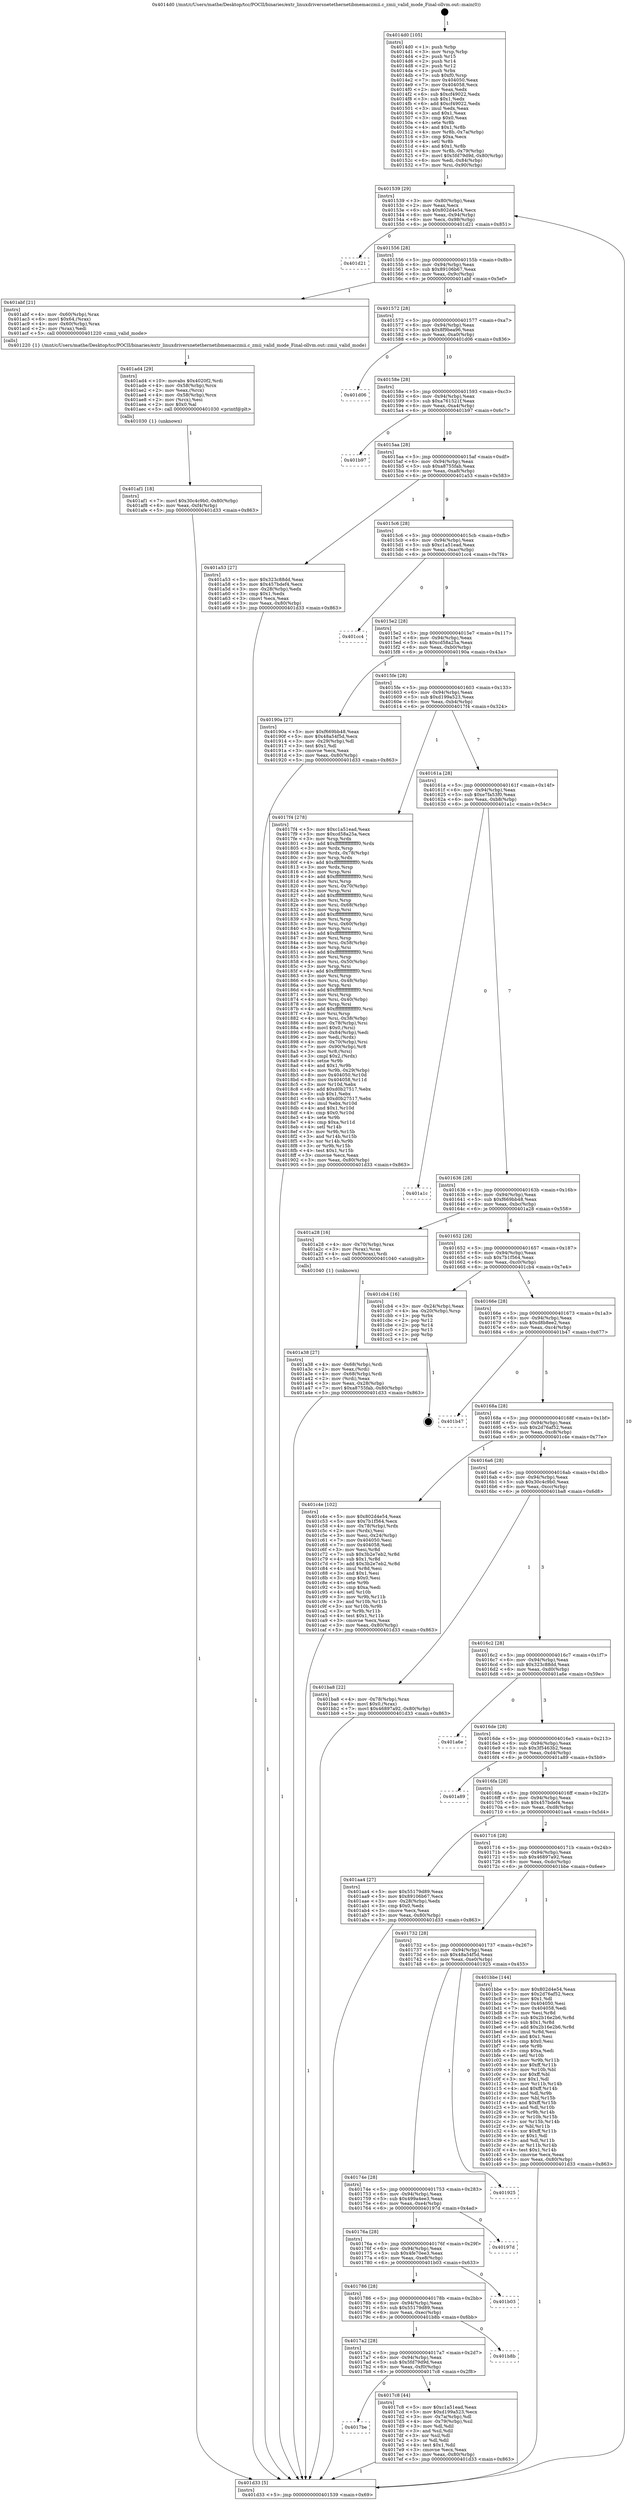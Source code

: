 digraph "0x4014d0" {
  label = "0x4014d0 (/mnt/c/Users/mathe/Desktop/tcc/POCII/binaries/extr_linuxdriversnetethernetibmemaczmii.c_zmii_valid_mode_Final-ollvm.out::main(0))"
  labelloc = "t"
  node[shape=record]

  Entry [label="",width=0.3,height=0.3,shape=circle,fillcolor=black,style=filled]
  "0x401539" [label="{
     0x401539 [29]\l
     | [instrs]\l
     &nbsp;&nbsp;0x401539 \<+3\>: mov -0x80(%rbp),%eax\l
     &nbsp;&nbsp;0x40153c \<+2\>: mov %eax,%ecx\l
     &nbsp;&nbsp;0x40153e \<+6\>: sub $0x802d4e54,%ecx\l
     &nbsp;&nbsp;0x401544 \<+6\>: mov %eax,-0x94(%rbp)\l
     &nbsp;&nbsp;0x40154a \<+6\>: mov %ecx,-0x98(%rbp)\l
     &nbsp;&nbsp;0x401550 \<+6\>: je 0000000000401d21 \<main+0x851\>\l
  }"]
  "0x401d21" [label="{
     0x401d21\l
  }", style=dashed]
  "0x401556" [label="{
     0x401556 [28]\l
     | [instrs]\l
     &nbsp;&nbsp;0x401556 \<+5\>: jmp 000000000040155b \<main+0x8b\>\l
     &nbsp;&nbsp;0x40155b \<+6\>: mov -0x94(%rbp),%eax\l
     &nbsp;&nbsp;0x401561 \<+5\>: sub $0x89106b67,%eax\l
     &nbsp;&nbsp;0x401566 \<+6\>: mov %eax,-0x9c(%rbp)\l
     &nbsp;&nbsp;0x40156c \<+6\>: je 0000000000401abf \<main+0x5ef\>\l
  }"]
  Exit [label="",width=0.3,height=0.3,shape=circle,fillcolor=black,style=filled,peripheries=2]
  "0x401abf" [label="{
     0x401abf [21]\l
     | [instrs]\l
     &nbsp;&nbsp;0x401abf \<+4\>: mov -0x60(%rbp),%rax\l
     &nbsp;&nbsp;0x401ac3 \<+6\>: movl $0x64,(%rax)\l
     &nbsp;&nbsp;0x401ac9 \<+4\>: mov -0x60(%rbp),%rax\l
     &nbsp;&nbsp;0x401acd \<+2\>: mov (%rax),%edi\l
     &nbsp;&nbsp;0x401acf \<+5\>: call 0000000000401220 \<zmii_valid_mode\>\l
     | [calls]\l
     &nbsp;&nbsp;0x401220 \{1\} (/mnt/c/Users/mathe/Desktop/tcc/POCII/binaries/extr_linuxdriversnetethernetibmemaczmii.c_zmii_valid_mode_Final-ollvm.out::zmii_valid_mode)\l
  }"]
  "0x401572" [label="{
     0x401572 [28]\l
     | [instrs]\l
     &nbsp;&nbsp;0x401572 \<+5\>: jmp 0000000000401577 \<main+0xa7\>\l
     &nbsp;&nbsp;0x401577 \<+6\>: mov -0x94(%rbp),%eax\l
     &nbsp;&nbsp;0x40157d \<+5\>: sub $0x8f9bea96,%eax\l
     &nbsp;&nbsp;0x401582 \<+6\>: mov %eax,-0xa0(%rbp)\l
     &nbsp;&nbsp;0x401588 \<+6\>: je 0000000000401d06 \<main+0x836\>\l
  }"]
  "0x401af1" [label="{
     0x401af1 [18]\l
     | [instrs]\l
     &nbsp;&nbsp;0x401af1 \<+7\>: movl $0x30c4c9b0,-0x80(%rbp)\l
     &nbsp;&nbsp;0x401af8 \<+6\>: mov %eax,-0xf4(%rbp)\l
     &nbsp;&nbsp;0x401afe \<+5\>: jmp 0000000000401d33 \<main+0x863\>\l
  }"]
  "0x401d06" [label="{
     0x401d06\l
  }", style=dashed]
  "0x40158e" [label="{
     0x40158e [28]\l
     | [instrs]\l
     &nbsp;&nbsp;0x40158e \<+5\>: jmp 0000000000401593 \<main+0xc3\>\l
     &nbsp;&nbsp;0x401593 \<+6\>: mov -0x94(%rbp),%eax\l
     &nbsp;&nbsp;0x401599 \<+5\>: sub $0xa761521f,%eax\l
     &nbsp;&nbsp;0x40159e \<+6\>: mov %eax,-0xa4(%rbp)\l
     &nbsp;&nbsp;0x4015a4 \<+6\>: je 0000000000401b97 \<main+0x6c7\>\l
  }"]
  "0x401ad4" [label="{
     0x401ad4 [29]\l
     | [instrs]\l
     &nbsp;&nbsp;0x401ad4 \<+10\>: movabs $0x4020f2,%rdi\l
     &nbsp;&nbsp;0x401ade \<+4\>: mov -0x58(%rbp),%rcx\l
     &nbsp;&nbsp;0x401ae2 \<+2\>: mov %eax,(%rcx)\l
     &nbsp;&nbsp;0x401ae4 \<+4\>: mov -0x58(%rbp),%rcx\l
     &nbsp;&nbsp;0x401ae8 \<+2\>: mov (%rcx),%esi\l
     &nbsp;&nbsp;0x401aea \<+2\>: mov $0x0,%al\l
     &nbsp;&nbsp;0x401aec \<+5\>: call 0000000000401030 \<printf@plt\>\l
     | [calls]\l
     &nbsp;&nbsp;0x401030 \{1\} (unknown)\l
  }"]
  "0x401b97" [label="{
     0x401b97\l
  }", style=dashed]
  "0x4015aa" [label="{
     0x4015aa [28]\l
     | [instrs]\l
     &nbsp;&nbsp;0x4015aa \<+5\>: jmp 00000000004015af \<main+0xdf\>\l
     &nbsp;&nbsp;0x4015af \<+6\>: mov -0x94(%rbp),%eax\l
     &nbsp;&nbsp;0x4015b5 \<+5\>: sub $0xa8755fab,%eax\l
     &nbsp;&nbsp;0x4015ba \<+6\>: mov %eax,-0xa8(%rbp)\l
     &nbsp;&nbsp;0x4015c0 \<+6\>: je 0000000000401a53 \<main+0x583\>\l
  }"]
  "0x401a38" [label="{
     0x401a38 [27]\l
     | [instrs]\l
     &nbsp;&nbsp;0x401a38 \<+4\>: mov -0x68(%rbp),%rdi\l
     &nbsp;&nbsp;0x401a3c \<+2\>: mov %eax,(%rdi)\l
     &nbsp;&nbsp;0x401a3e \<+4\>: mov -0x68(%rbp),%rdi\l
     &nbsp;&nbsp;0x401a42 \<+2\>: mov (%rdi),%eax\l
     &nbsp;&nbsp;0x401a44 \<+3\>: mov %eax,-0x28(%rbp)\l
     &nbsp;&nbsp;0x401a47 \<+7\>: movl $0xa8755fab,-0x80(%rbp)\l
     &nbsp;&nbsp;0x401a4e \<+5\>: jmp 0000000000401d33 \<main+0x863\>\l
  }"]
  "0x401a53" [label="{
     0x401a53 [27]\l
     | [instrs]\l
     &nbsp;&nbsp;0x401a53 \<+5\>: mov $0x323c88dd,%eax\l
     &nbsp;&nbsp;0x401a58 \<+5\>: mov $0x457bdef4,%ecx\l
     &nbsp;&nbsp;0x401a5d \<+3\>: mov -0x28(%rbp),%edx\l
     &nbsp;&nbsp;0x401a60 \<+3\>: cmp $0x1,%edx\l
     &nbsp;&nbsp;0x401a63 \<+3\>: cmovl %ecx,%eax\l
     &nbsp;&nbsp;0x401a66 \<+3\>: mov %eax,-0x80(%rbp)\l
     &nbsp;&nbsp;0x401a69 \<+5\>: jmp 0000000000401d33 \<main+0x863\>\l
  }"]
  "0x4015c6" [label="{
     0x4015c6 [28]\l
     | [instrs]\l
     &nbsp;&nbsp;0x4015c6 \<+5\>: jmp 00000000004015cb \<main+0xfb\>\l
     &nbsp;&nbsp;0x4015cb \<+6\>: mov -0x94(%rbp),%eax\l
     &nbsp;&nbsp;0x4015d1 \<+5\>: sub $0xc1a51ead,%eax\l
     &nbsp;&nbsp;0x4015d6 \<+6\>: mov %eax,-0xac(%rbp)\l
     &nbsp;&nbsp;0x4015dc \<+6\>: je 0000000000401cc4 \<main+0x7f4\>\l
  }"]
  "0x4014d0" [label="{
     0x4014d0 [105]\l
     | [instrs]\l
     &nbsp;&nbsp;0x4014d0 \<+1\>: push %rbp\l
     &nbsp;&nbsp;0x4014d1 \<+3\>: mov %rsp,%rbp\l
     &nbsp;&nbsp;0x4014d4 \<+2\>: push %r15\l
     &nbsp;&nbsp;0x4014d6 \<+2\>: push %r14\l
     &nbsp;&nbsp;0x4014d8 \<+2\>: push %r12\l
     &nbsp;&nbsp;0x4014da \<+1\>: push %rbx\l
     &nbsp;&nbsp;0x4014db \<+7\>: sub $0xf0,%rsp\l
     &nbsp;&nbsp;0x4014e2 \<+7\>: mov 0x404050,%eax\l
     &nbsp;&nbsp;0x4014e9 \<+7\>: mov 0x404058,%ecx\l
     &nbsp;&nbsp;0x4014f0 \<+2\>: mov %eax,%edx\l
     &nbsp;&nbsp;0x4014f2 \<+6\>: sub $0xcf49022,%edx\l
     &nbsp;&nbsp;0x4014f8 \<+3\>: sub $0x1,%edx\l
     &nbsp;&nbsp;0x4014fb \<+6\>: add $0xcf49022,%edx\l
     &nbsp;&nbsp;0x401501 \<+3\>: imul %edx,%eax\l
     &nbsp;&nbsp;0x401504 \<+3\>: and $0x1,%eax\l
     &nbsp;&nbsp;0x401507 \<+3\>: cmp $0x0,%eax\l
     &nbsp;&nbsp;0x40150a \<+4\>: sete %r8b\l
     &nbsp;&nbsp;0x40150e \<+4\>: and $0x1,%r8b\l
     &nbsp;&nbsp;0x401512 \<+4\>: mov %r8b,-0x7a(%rbp)\l
     &nbsp;&nbsp;0x401516 \<+3\>: cmp $0xa,%ecx\l
     &nbsp;&nbsp;0x401519 \<+4\>: setl %r8b\l
     &nbsp;&nbsp;0x40151d \<+4\>: and $0x1,%r8b\l
     &nbsp;&nbsp;0x401521 \<+4\>: mov %r8b,-0x79(%rbp)\l
     &nbsp;&nbsp;0x401525 \<+7\>: movl $0x5fd79d9d,-0x80(%rbp)\l
     &nbsp;&nbsp;0x40152c \<+6\>: mov %edi,-0x84(%rbp)\l
     &nbsp;&nbsp;0x401532 \<+7\>: mov %rsi,-0x90(%rbp)\l
  }"]
  "0x401cc4" [label="{
     0x401cc4\l
  }", style=dashed]
  "0x4015e2" [label="{
     0x4015e2 [28]\l
     | [instrs]\l
     &nbsp;&nbsp;0x4015e2 \<+5\>: jmp 00000000004015e7 \<main+0x117\>\l
     &nbsp;&nbsp;0x4015e7 \<+6\>: mov -0x94(%rbp),%eax\l
     &nbsp;&nbsp;0x4015ed \<+5\>: sub $0xcd58a25a,%eax\l
     &nbsp;&nbsp;0x4015f2 \<+6\>: mov %eax,-0xb0(%rbp)\l
     &nbsp;&nbsp;0x4015f8 \<+6\>: je 000000000040190a \<main+0x43a\>\l
  }"]
  "0x401d33" [label="{
     0x401d33 [5]\l
     | [instrs]\l
     &nbsp;&nbsp;0x401d33 \<+5\>: jmp 0000000000401539 \<main+0x69\>\l
  }"]
  "0x40190a" [label="{
     0x40190a [27]\l
     | [instrs]\l
     &nbsp;&nbsp;0x40190a \<+5\>: mov $0xf669bb48,%eax\l
     &nbsp;&nbsp;0x40190f \<+5\>: mov $0x48a54f5d,%ecx\l
     &nbsp;&nbsp;0x401914 \<+3\>: mov -0x29(%rbp),%dl\l
     &nbsp;&nbsp;0x401917 \<+3\>: test $0x1,%dl\l
     &nbsp;&nbsp;0x40191a \<+3\>: cmovne %ecx,%eax\l
     &nbsp;&nbsp;0x40191d \<+3\>: mov %eax,-0x80(%rbp)\l
     &nbsp;&nbsp;0x401920 \<+5\>: jmp 0000000000401d33 \<main+0x863\>\l
  }"]
  "0x4015fe" [label="{
     0x4015fe [28]\l
     | [instrs]\l
     &nbsp;&nbsp;0x4015fe \<+5\>: jmp 0000000000401603 \<main+0x133\>\l
     &nbsp;&nbsp;0x401603 \<+6\>: mov -0x94(%rbp),%eax\l
     &nbsp;&nbsp;0x401609 \<+5\>: sub $0xd199a523,%eax\l
     &nbsp;&nbsp;0x40160e \<+6\>: mov %eax,-0xb4(%rbp)\l
     &nbsp;&nbsp;0x401614 \<+6\>: je 00000000004017f4 \<main+0x324\>\l
  }"]
  "0x4017be" [label="{
     0x4017be\l
  }", style=dashed]
  "0x4017f4" [label="{
     0x4017f4 [278]\l
     | [instrs]\l
     &nbsp;&nbsp;0x4017f4 \<+5\>: mov $0xc1a51ead,%eax\l
     &nbsp;&nbsp;0x4017f9 \<+5\>: mov $0xcd58a25a,%ecx\l
     &nbsp;&nbsp;0x4017fe \<+3\>: mov %rsp,%rdx\l
     &nbsp;&nbsp;0x401801 \<+4\>: add $0xfffffffffffffff0,%rdx\l
     &nbsp;&nbsp;0x401805 \<+3\>: mov %rdx,%rsp\l
     &nbsp;&nbsp;0x401808 \<+4\>: mov %rdx,-0x78(%rbp)\l
     &nbsp;&nbsp;0x40180c \<+3\>: mov %rsp,%rdx\l
     &nbsp;&nbsp;0x40180f \<+4\>: add $0xfffffffffffffff0,%rdx\l
     &nbsp;&nbsp;0x401813 \<+3\>: mov %rdx,%rsp\l
     &nbsp;&nbsp;0x401816 \<+3\>: mov %rsp,%rsi\l
     &nbsp;&nbsp;0x401819 \<+4\>: add $0xfffffffffffffff0,%rsi\l
     &nbsp;&nbsp;0x40181d \<+3\>: mov %rsi,%rsp\l
     &nbsp;&nbsp;0x401820 \<+4\>: mov %rsi,-0x70(%rbp)\l
     &nbsp;&nbsp;0x401824 \<+3\>: mov %rsp,%rsi\l
     &nbsp;&nbsp;0x401827 \<+4\>: add $0xfffffffffffffff0,%rsi\l
     &nbsp;&nbsp;0x40182b \<+3\>: mov %rsi,%rsp\l
     &nbsp;&nbsp;0x40182e \<+4\>: mov %rsi,-0x68(%rbp)\l
     &nbsp;&nbsp;0x401832 \<+3\>: mov %rsp,%rsi\l
     &nbsp;&nbsp;0x401835 \<+4\>: add $0xfffffffffffffff0,%rsi\l
     &nbsp;&nbsp;0x401839 \<+3\>: mov %rsi,%rsp\l
     &nbsp;&nbsp;0x40183c \<+4\>: mov %rsi,-0x60(%rbp)\l
     &nbsp;&nbsp;0x401840 \<+3\>: mov %rsp,%rsi\l
     &nbsp;&nbsp;0x401843 \<+4\>: add $0xfffffffffffffff0,%rsi\l
     &nbsp;&nbsp;0x401847 \<+3\>: mov %rsi,%rsp\l
     &nbsp;&nbsp;0x40184a \<+4\>: mov %rsi,-0x58(%rbp)\l
     &nbsp;&nbsp;0x40184e \<+3\>: mov %rsp,%rsi\l
     &nbsp;&nbsp;0x401851 \<+4\>: add $0xfffffffffffffff0,%rsi\l
     &nbsp;&nbsp;0x401855 \<+3\>: mov %rsi,%rsp\l
     &nbsp;&nbsp;0x401858 \<+4\>: mov %rsi,-0x50(%rbp)\l
     &nbsp;&nbsp;0x40185c \<+3\>: mov %rsp,%rsi\l
     &nbsp;&nbsp;0x40185f \<+4\>: add $0xfffffffffffffff0,%rsi\l
     &nbsp;&nbsp;0x401863 \<+3\>: mov %rsi,%rsp\l
     &nbsp;&nbsp;0x401866 \<+4\>: mov %rsi,-0x48(%rbp)\l
     &nbsp;&nbsp;0x40186a \<+3\>: mov %rsp,%rsi\l
     &nbsp;&nbsp;0x40186d \<+4\>: add $0xfffffffffffffff0,%rsi\l
     &nbsp;&nbsp;0x401871 \<+3\>: mov %rsi,%rsp\l
     &nbsp;&nbsp;0x401874 \<+4\>: mov %rsi,-0x40(%rbp)\l
     &nbsp;&nbsp;0x401878 \<+3\>: mov %rsp,%rsi\l
     &nbsp;&nbsp;0x40187b \<+4\>: add $0xfffffffffffffff0,%rsi\l
     &nbsp;&nbsp;0x40187f \<+3\>: mov %rsi,%rsp\l
     &nbsp;&nbsp;0x401882 \<+4\>: mov %rsi,-0x38(%rbp)\l
     &nbsp;&nbsp;0x401886 \<+4\>: mov -0x78(%rbp),%rsi\l
     &nbsp;&nbsp;0x40188a \<+6\>: movl $0x0,(%rsi)\l
     &nbsp;&nbsp;0x401890 \<+6\>: mov -0x84(%rbp),%edi\l
     &nbsp;&nbsp;0x401896 \<+2\>: mov %edi,(%rdx)\l
     &nbsp;&nbsp;0x401898 \<+4\>: mov -0x70(%rbp),%rsi\l
     &nbsp;&nbsp;0x40189c \<+7\>: mov -0x90(%rbp),%r8\l
     &nbsp;&nbsp;0x4018a3 \<+3\>: mov %r8,(%rsi)\l
     &nbsp;&nbsp;0x4018a6 \<+3\>: cmpl $0x2,(%rdx)\l
     &nbsp;&nbsp;0x4018a9 \<+4\>: setne %r9b\l
     &nbsp;&nbsp;0x4018ad \<+4\>: and $0x1,%r9b\l
     &nbsp;&nbsp;0x4018b1 \<+4\>: mov %r9b,-0x29(%rbp)\l
     &nbsp;&nbsp;0x4018b5 \<+8\>: mov 0x404050,%r10d\l
     &nbsp;&nbsp;0x4018bd \<+8\>: mov 0x404058,%r11d\l
     &nbsp;&nbsp;0x4018c5 \<+3\>: mov %r10d,%ebx\l
     &nbsp;&nbsp;0x4018c8 \<+6\>: add $0xd0b27517,%ebx\l
     &nbsp;&nbsp;0x4018ce \<+3\>: sub $0x1,%ebx\l
     &nbsp;&nbsp;0x4018d1 \<+6\>: sub $0xd0b27517,%ebx\l
     &nbsp;&nbsp;0x4018d7 \<+4\>: imul %ebx,%r10d\l
     &nbsp;&nbsp;0x4018db \<+4\>: and $0x1,%r10d\l
     &nbsp;&nbsp;0x4018df \<+4\>: cmp $0x0,%r10d\l
     &nbsp;&nbsp;0x4018e3 \<+4\>: sete %r9b\l
     &nbsp;&nbsp;0x4018e7 \<+4\>: cmp $0xa,%r11d\l
     &nbsp;&nbsp;0x4018eb \<+4\>: setl %r14b\l
     &nbsp;&nbsp;0x4018ef \<+3\>: mov %r9b,%r15b\l
     &nbsp;&nbsp;0x4018f2 \<+3\>: and %r14b,%r15b\l
     &nbsp;&nbsp;0x4018f5 \<+3\>: xor %r14b,%r9b\l
     &nbsp;&nbsp;0x4018f8 \<+3\>: or %r9b,%r15b\l
     &nbsp;&nbsp;0x4018fb \<+4\>: test $0x1,%r15b\l
     &nbsp;&nbsp;0x4018ff \<+3\>: cmovne %ecx,%eax\l
     &nbsp;&nbsp;0x401902 \<+3\>: mov %eax,-0x80(%rbp)\l
     &nbsp;&nbsp;0x401905 \<+5\>: jmp 0000000000401d33 \<main+0x863\>\l
  }"]
  "0x40161a" [label="{
     0x40161a [28]\l
     | [instrs]\l
     &nbsp;&nbsp;0x40161a \<+5\>: jmp 000000000040161f \<main+0x14f\>\l
     &nbsp;&nbsp;0x40161f \<+6\>: mov -0x94(%rbp),%eax\l
     &nbsp;&nbsp;0x401625 \<+5\>: sub $0xe7fa53f0,%eax\l
     &nbsp;&nbsp;0x40162a \<+6\>: mov %eax,-0xb8(%rbp)\l
     &nbsp;&nbsp;0x401630 \<+6\>: je 0000000000401a1c \<main+0x54c\>\l
  }"]
  "0x4017c8" [label="{
     0x4017c8 [44]\l
     | [instrs]\l
     &nbsp;&nbsp;0x4017c8 \<+5\>: mov $0xc1a51ead,%eax\l
     &nbsp;&nbsp;0x4017cd \<+5\>: mov $0xd199a523,%ecx\l
     &nbsp;&nbsp;0x4017d2 \<+3\>: mov -0x7a(%rbp),%dl\l
     &nbsp;&nbsp;0x4017d5 \<+4\>: mov -0x79(%rbp),%sil\l
     &nbsp;&nbsp;0x4017d9 \<+3\>: mov %dl,%dil\l
     &nbsp;&nbsp;0x4017dc \<+3\>: and %sil,%dil\l
     &nbsp;&nbsp;0x4017df \<+3\>: xor %sil,%dl\l
     &nbsp;&nbsp;0x4017e2 \<+3\>: or %dl,%dil\l
     &nbsp;&nbsp;0x4017e5 \<+4\>: test $0x1,%dil\l
     &nbsp;&nbsp;0x4017e9 \<+3\>: cmovne %ecx,%eax\l
     &nbsp;&nbsp;0x4017ec \<+3\>: mov %eax,-0x80(%rbp)\l
     &nbsp;&nbsp;0x4017ef \<+5\>: jmp 0000000000401d33 \<main+0x863\>\l
  }"]
  "0x401a1c" [label="{
     0x401a1c\l
  }", style=dashed]
  "0x401636" [label="{
     0x401636 [28]\l
     | [instrs]\l
     &nbsp;&nbsp;0x401636 \<+5\>: jmp 000000000040163b \<main+0x16b\>\l
     &nbsp;&nbsp;0x40163b \<+6\>: mov -0x94(%rbp),%eax\l
     &nbsp;&nbsp;0x401641 \<+5\>: sub $0xf669bb48,%eax\l
     &nbsp;&nbsp;0x401646 \<+6\>: mov %eax,-0xbc(%rbp)\l
     &nbsp;&nbsp;0x40164c \<+6\>: je 0000000000401a28 \<main+0x558\>\l
  }"]
  "0x4017a2" [label="{
     0x4017a2 [28]\l
     | [instrs]\l
     &nbsp;&nbsp;0x4017a2 \<+5\>: jmp 00000000004017a7 \<main+0x2d7\>\l
     &nbsp;&nbsp;0x4017a7 \<+6\>: mov -0x94(%rbp),%eax\l
     &nbsp;&nbsp;0x4017ad \<+5\>: sub $0x5fd79d9d,%eax\l
     &nbsp;&nbsp;0x4017b2 \<+6\>: mov %eax,-0xf0(%rbp)\l
     &nbsp;&nbsp;0x4017b8 \<+6\>: je 00000000004017c8 \<main+0x2f8\>\l
  }"]
  "0x401a28" [label="{
     0x401a28 [16]\l
     | [instrs]\l
     &nbsp;&nbsp;0x401a28 \<+4\>: mov -0x70(%rbp),%rax\l
     &nbsp;&nbsp;0x401a2c \<+3\>: mov (%rax),%rax\l
     &nbsp;&nbsp;0x401a2f \<+4\>: mov 0x8(%rax),%rdi\l
     &nbsp;&nbsp;0x401a33 \<+5\>: call 0000000000401040 \<atoi@plt\>\l
     | [calls]\l
     &nbsp;&nbsp;0x401040 \{1\} (unknown)\l
  }"]
  "0x401652" [label="{
     0x401652 [28]\l
     | [instrs]\l
     &nbsp;&nbsp;0x401652 \<+5\>: jmp 0000000000401657 \<main+0x187\>\l
     &nbsp;&nbsp;0x401657 \<+6\>: mov -0x94(%rbp),%eax\l
     &nbsp;&nbsp;0x40165d \<+5\>: sub $0x7b1f564,%eax\l
     &nbsp;&nbsp;0x401662 \<+6\>: mov %eax,-0xc0(%rbp)\l
     &nbsp;&nbsp;0x401668 \<+6\>: je 0000000000401cb4 \<main+0x7e4\>\l
  }"]
  "0x401b8b" [label="{
     0x401b8b\l
  }", style=dashed]
  "0x401cb4" [label="{
     0x401cb4 [16]\l
     | [instrs]\l
     &nbsp;&nbsp;0x401cb4 \<+3\>: mov -0x24(%rbp),%eax\l
     &nbsp;&nbsp;0x401cb7 \<+4\>: lea -0x20(%rbp),%rsp\l
     &nbsp;&nbsp;0x401cbb \<+1\>: pop %rbx\l
     &nbsp;&nbsp;0x401cbc \<+2\>: pop %r12\l
     &nbsp;&nbsp;0x401cbe \<+2\>: pop %r14\l
     &nbsp;&nbsp;0x401cc0 \<+2\>: pop %r15\l
     &nbsp;&nbsp;0x401cc2 \<+1\>: pop %rbp\l
     &nbsp;&nbsp;0x401cc3 \<+1\>: ret\l
  }"]
  "0x40166e" [label="{
     0x40166e [28]\l
     | [instrs]\l
     &nbsp;&nbsp;0x40166e \<+5\>: jmp 0000000000401673 \<main+0x1a3\>\l
     &nbsp;&nbsp;0x401673 \<+6\>: mov -0x94(%rbp),%eax\l
     &nbsp;&nbsp;0x401679 \<+5\>: sub $0xd8b8ee2,%eax\l
     &nbsp;&nbsp;0x40167e \<+6\>: mov %eax,-0xc4(%rbp)\l
     &nbsp;&nbsp;0x401684 \<+6\>: je 0000000000401b47 \<main+0x677\>\l
  }"]
  "0x401786" [label="{
     0x401786 [28]\l
     | [instrs]\l
     &nbsp;&nbsp;0x401786 \<+5\>: jmp 000000000040178b \<main+0x2bb\>\l
     &nbsp;&nbsp;0x40178b \<+6\>: mov -0x94(%rbp),%eax\l
     &nbsp;&nbsp;0x401791 \<+5\>: sub $0x55179d89,%eax\l
     &nbsp;&nbsp;0x401796 \<+6\>: mov %eax,-0xec(%rbp)\l
     &nbsp;&nbsp;0x40179c \<+6\>: je 0000000000401b8b \<main+0x6bb\>\l
  }"]
  "0x401b47" [label="{
     0x401b47\l
  }", style=dashed]
  "0x40168a" [label="{
     0x40168a [28]\l
     | [instrs]\l
     &nbsp;&nbsp;0x40168a \<+5\>: jmp 000000000040168f \<main+0x1bf\>\l
     &nbsp;&nbsp;0x40168f \<+6\>: mov -0x94(%rbp),%eax\l
     &nbsp;&nbsp;0x401695 \<+5\>: sub $0x2d76af52,%eax\l
     &nbsp;&nbsp;0x40169a \<+6\>: mov %eax,-0xc8(%rbp)\l
     &nbsp;&nbsp;0x4016a0 \<+6\>: je 0000000000401c4e \<main+0x77e\>\l
  }"]
  "0x401b03" [label="{
     0x401b03\l
  }", style=dashed]
  "0x401c4e" [label="{
     0x401c4e [102]\l
     | [instrs]\l
     &nbsp;&nbsp;0x401c4e \<+5\>: mov $0x802d4e54,%eax\l
     &nbsp;&nbsp;0x401c53 \<+5\>: mov $0x7b1f564,%ecx\l
     &nbsp;&nbsp;0x401c58 \<+4\>: mov -0x78(%rbp),%rdx\l
     &nbsp;&nbsp;0x401c5c \<+2\>: mov (%rdx),%esi\l
     &nbsp;&nbsp;0x401c5e \<+3\>: mov %esi,-0x24(%rbp)\l
     &nbsp;&nbsp;0x401c61 \<+7\>: mov 0x404050,%esi\l
     &nbsp;&nbsp;0x401c68 \<+7\>: mov 0x404058,%edi\l
     &nbsp;&nbsp;0x401c6f \<+3\>: mov %esi,%r8d\l
     &nbsp;&nbsp;0x401c72 \<+7\>: sub $0x3b2e7eb2,%r8d\l
     &nbsp;&nbsp;0x401c79 \<+4\>: sub $0x1,%r8d\l
     &nbsp;&nbsp;0x401c7d \<+7\>: add $0x3b2e7eb2,%r8d\l
     &nbsp;&nbsp;0x401c84 \<+4\>: imul %r8d,%esi\l
     &nbsp;&nbsp;0x401c88 \<+3\>: and $0x1,%esi\l
     &nbsp;&nbsp;0x401c8b \<+3\>: cmp $0x0,%esi\l
     &nbsp;&nbsp;0x401c8e \<+4\>: sete %r9b\l
     &nbsp;&nbsp;0x401c92 \<+3\>: cmp $0xa,%edi\l
     &nbsp;&nbsp;0x401c95 \<+4\>: setl %r10b\l
     &nbsp;&nbsp;0x401c99 \<+3\>: mov %r9b,%r11b\l
     &nbsp;&nbsp;0x401c9c \<+3\>: and %r10b,%r11b\l
     &nbsp;&nbsp;0x401c9f \<+3\>: xor %r10b,%r9b\l
     &nbsp;&nbsp;0x401ca2 \<+3\>: or %r9b,%r11b\l
     &nbsp;&nbsp;0x401ca5 \<+4\>: test $0x1,%r11b\l
     &nbsp;&nbsp;0x401ca9 \<+3\>: cmovne %ecx,%eax\l
     &nbsp;&nbsp;0x401cac \<+3\>: mov %eax,-0x80(%rbp)\l
     &nbsp;&nbsp;0x401caf \<+5\>: jmp 0000000000401d33 \<main+0x863\>\l
  }"]
  "0x4016a6" [label="{
     0x4016a6 [28]\l
     | [instrs]\l
     &nbsp;&nbsp;0x4016a6 \<+5\>: jmp 00000000004016ab \<main+0x1db\>\l
     &nbsp;&nbsp;0x4016ab \<+6\>: mov -0x94(%rbp),%eax\l
     &nbsp;&nbsp;0x4016b1 \<+5\>: sub $0x30c4c9b0,%eax\l
     &nbsp;&nbsp;0x4016b6 \<+6\>: mov %eax,-0xcc(%rbp)\l
     &nbsp;&nbsp;0x4016bc \<+6\>: je 0000000000401ba8 \<main+0x6d8\>\l
  }"]
  "0x40176a" [label="{
     0x40176a [28]\l
     | [instrs]\l
     &nbsp;&nbsp;0x40176a \<+5\>: jmp 000000000040176f \<main+0x29f\>\l
     &nbsp;&nbsp;0x40176f \<+6\>: mov -0x94(%rbp),%eax\l
     &nbsp;&nbsp;0x401775 \<+5\>: sub $0x4fe70ee3,%eax\l
     &nbsp;&nbsp;0x40177a \<+6\>: mov %eax,-0xe8(%rbp)\l
     &nbsp;&nbsp;0x401780 \<+6\>: je 0000000000401b03 \<main+0x633\>\l
  }"]
  "0x401ba8" [label="{
     0x401ba8 [22]\l
     | [instrs]\l
     &nbsp;&nbsp;0x401ba8 \<+4\>: mov -0x78(%rbp),%rax\l
     &nbsp;&nbsp;0x401bac \<+6\>: movl $0x0,(%rax)\l
     &nbsp;&nbsp;0x401bb2 \<+7\>: movl $0x46897a92,-0x80(%rbp)\l
     &nbsp;&nbsp;0x401bb9 \<+5\>: jmp 0000000000401d33 \<main+0x863\>\l
  }"]
  "0x4016c2" [label="{
     0x4016c2 [28]\l
     | [instrs]\l
     &nbsp;&nbsp;0x4016c2 \<+5\>: jmp 00000000004016c7 \<main+0x1f7\>\l
     &nbsp;&nbsp;0x4016c7 \<+6\>: mov -0x94(%rbp),%eax\l
     &nbsp;&nbsp;0x4016cd \<+5\>: sub $0x323c88dd,%eax\l
     &nbsp;&nbsp;0x4016d2 \<+6\>: mov %eax,-0xd0(%rbp)\l
     &nbsp;&nbsp;0x4016d8 \<+6\>: je 0000000000401a6e \<main+0x59e\>\l
  }"]
  "0x40197d" [label="{
     0x40197d\l
  }", style=dashed]
  "0x401a6e" [label="{
     0x401a6e\l
  }", style=dashed]
  "0x4016de" [label="{
     0x4016de [28]\l
     | [instrs]\l
     &nbsp;&nbsp;0x4016de \<+5\>: jmp 00000000004016e3 \<main+0x213\>\l
     &nbsp;&nbsp;0x4016e3 \<+6\>: mov -0x94(%rbp),%eax\l
     &nbsp;&nbsp;0x4016e9 \<+5\>: sub $0x3f5463b2,%eax\l
     &nbsp;&nbsp;0x4016ee \<+6\>: mov %eax,-0xd4(%rbp)\l
     &nbsp;&nbsp;0x4016f4 \<+6\>: je 0000000000401a89 \<main+0x5b9\>\l
  }"]
  "0x40174e" [label="{
     0x40174e [28]\l
     | [instrs]\l
     &nbsp;&nbsp;0x40174e \<+5\>: jmp 0000000000401753 \<main+0x283\>\l
     &nbsp;&nbsp;0x401753 \<+6\>: mov -0x94(%rbp),%eax\l
     &nbsp;&nbsp;0x401759 \<+5\>: sub $0x499a4ee3,%eax\l
     &nbsp;&nbsp;0x40175e \<+6\>: mov %eax,-0xe4(%rbp)\l
     &nbsp;&nbsp;0x401764 \<+6\>: je 000000000040197d \<main+0x4ad\>\l
  }"]
  "0x401a89" [label="{
     0x401a89\l
  }", style=dashed]
  "0x4016fa" [label="{
     0x4016fa [28]\l
     | [instrs]\l
     &nbsp;&nbsp;0x4016fa \<+5\>: jmp 00000000004016ff \<main+0x22f\>\l
     &nbsp;&nbsp;0x4016ff \<+6\>: mov -0x94(%rbp),%eax\l
     &nbsp;&nbsp;0x401705 \<+5\>: sub $0x457bdef4,%eax\l
     &nbsp;&nbsp;0x40170a \<+6\>: mov %eax,-0xd8(%rbp)\l
     &nbsp;&nbsp;0x401710 \<+6\>: je 0000000000401aa4 \<main+0x5d4\>\l
  }"]
  "0x401925" [label="{
     0x401925\l
  }", style=dashed]
  "0x401aa4" [label="{
     0x401aa4 [27]\l
     | [instrs]\l
     &nbsp;&nbsp;0x401aa4 \<+5\>: mov $0x55179d89,%eax\l
     &nbsp;&nbsp;0x401aa9 \<+5\>: mov $0x89106b67,%ecx\l
     &nbsp;&nbsp;0x401aae \<+3\>: mov -0x28(%rbp),%edx\l
     &nbsp;&nbsp;0x401ab1 \<+3\>: cmp $0x0,%edx\l
     &nbsp;&nbsp;0x401ab4 \<+3\>: cmove %ecx,%eax\l
     &nbsp;&nbsp;0x401ab7 \<+3\>: mov %eax,-0x80(%rbp)\l
     &nbsp;&nbsp;0x401aba \<+5\>: jmp 0000000000401d33 \<main+0x863\>\l
  }"]
  "0x401716" [label="{
     0x401716 [28]\l
     | [instrs]\l
     &nbsp;&nbsp;0x401716 \<+5\>: jmp 000000000040171b \<main+0x24b\>\l
     &nbsp;&nbsp;0x40171b \<+6\>: mov -0x94(%rbp),%eax\l
     &nbsp;&nbsp;0x401721 \<+5\>: sub $0x46897a92,%eax\l
     &nbsp;&nbsp;0x401726 \<+6\>: mov %eax,-0xdc(%rbp)\l
     &nbsp;&nbsp;0x40172c \<+6\>: je 0000000000401bbe \<main+0x6ee\>\l
  }"]
  "0x401732" [label="{
     0x401732 [28]\l
     | [instrs]\l
     &nbsp;&nbsp;0x401732 \<+5\>: jmp 0000000000401737 \<main+0x267\>\l
     &nbsp;&nbsp;0x401737 \<+6\>: mov -0x94(%rbp),%eax\l
     &nbsp;&nbsp;0x40173d \<+5\>: sub $0x48a54f5d,%eax\l
     &nbsp;&nbsp;0x401742 \<+6\>: mov %eax,-0xe0(%rbp)\l
     &nbsp;&nbsp;0x401748 \<+6\>: je 0000000000401925 \<main+0x455\>\l
  }"]
  "0x401bbe" [label="{
     0x401bbe [144]\l
     | [instrs]\l
     &nbsp;&nbsp;0x401bbe \<+5\>: mov $0x802d4e54,%eax\l
     &nbsp;&nbsp;0x401bc3 \<+5\>: mov $0x2d76af52,%ecx\l
     &nbsp;&nbsp;0x401bc8 \<+2\>: mov $0x1,%dl\l
     &nbsp;&nbsp;0x401bca \<+7\>: mov 0x404050,%esi\l
     &nbsp;&nbsp;0x401bd1 \<+7\>: mov 0x404058,%edi\l
     &nbsp;&nbsp;0x401bd8 \<+3\>: mov %esi,%r8d\l
     &nbsp;&nbsp;0x401bdb \<+7\>: sub $0x2b16e2b6,%r8d\l
     &nbsp;&nbsp;0x401be2 \<+4\>: sub $0x1,%r8d\l
     &nbsp;&nbsp;0x401be6 \<+7\>: add $0x2b16e2b6,%r8d\l
     &nbsp;&nbsp;0x401bed \<+4\>: imul %r8d,%esi\l
     &nbsp;&nbsp;0x401bf1 \<+3\>: and $0x1,%esi\l
     &nbsp;&nbsp;0x401bf4 \<+3\>: cmp $0x0,%esi\l
     &nbsp;&nbsp;0x401bf7 \<+4\>: sete %r9b\l
     &nbsp;&nbsp;0x401bfb \<+3\>: cmp $0xa,%edi\l
     &nbsp;&nbsp;0x401bfe \<+4\>: setl %r10b\l
     &nbsp;&nbsp;0x401c02 \<+3\>: mov %r9b,%r11b\l
     &nbsp;&nbsp;0x401c05 \<+4\>: xor $0xff,%r11b\l
     &nbsp;&nbsp;0x401c09 \<+3\>: mov %r10b,%bl\l
     &nbsp;&nbsp;0x401c0c \<+3\>: xor $0xff,%bl\l
     &nbsp;&nbsp;0x401c0f \<+3\>: xor $0x1,%dl\l
     &nbsp;&nbsp;0x401c12 \<+3\>: mov %r11b,%r14b\l
     &nbsp;&nbsp;0x401c15 \<+4\>: and $0xff,%r14b\l
     &nbsp;&nbsp;0x401c19 \<+3\>: and %dl,%r9b\l
     &nbsp;&nbsp;0x401c1c \<+3\>: mov %bl,%r15b\l
     &nbsp;&nbsp;0x401c1f \<+4\>: and $0xff,%r15b\l
     &nbsp;&nbsp;0x401c23 \<+3\>: and %dl,%r10b\l
     &nbsp;&nbsp;0x401c26 \<+3\>: or %r9b,%r14b\l
     &nbsp;&nbsp;0x401c29 \<+3\>: or %r10b,%r15b\l
     &nbsp;&nbsp;0x401c2c \<+3\>: xor %r15b,%r14b\l
     &nbsp;&nbsp;0x401c2f \<+3\>: or %bl,%r11b\l
     &nbsp;&nbsp;0x401c32 \<+4\>: xor $0xff,%r11b\l
     &nbsp;&nbsp;0x401c36 \<+3\>: or $0x1,%dl\l
     &nbsp;&nbsp;0x401c39 \<+3\>: and %dl,%r11b\l
     &nbsp;&nbsp;0x401c3c \<+3\>: or %r11b,%r14b\l
     &nbsp;&nbsp;0x401c3f \<+4\>: test $0x1,%r14b\l
     &nbsp;&nbsp;0x401c43 \<+3\>: cmovne %ecx,%eax\l
     &nbsp;&nbsp;0x401c46 \<+3\>: mov %eax,-0x80(%rbp)\l
     &nbsp;&nbsp;0x401c49 \<+5\>: jmp 0000000000401d33 \<main+0x863\>\l
  }"]
  Entry -> "0x4014d0" [label=" 1"]
  "0x401539" -> "0x401d21" [label=" 0"]
  "0x401539" -> "0x401556" [label=" 11"]
  "0x401cb4" -> Exit [label=" 1"]
  "0x401556" -> "0x401abf" [label=" 1"]
  "0x401556" -> "0x401572" [label=" 10"]
  "0x401c4e" -> "0x401d33" [label=" 1"]
  "0x401572" -> "0x401d06" [label=" 0"]
  "0x401572" -> "0x40158e" [label=" 10"]
  "0x401bbe" -> "0x401d33" [label=" 1"]
  "0x40158e" -> "0x401b97" [label=" 0"]
  "0x40158e" -> "0x4015aa" [label=" 10"]
  "0x401ba8" -> "0x401d33" [label=" 1"]
  "0x4015aa" -> "0x401a53" [label=" 1"]
  "0x4015aa" -> "0x4015c6" [label=" 9"]
  "0x401af1" -> "0x401d33" [label=" 1"]
  "0x4015c6" -> "0x401cc4" [label=" 0"]
  "0x4015c6" -> "0x4015e2" [label=" 9"]
  "0x401abf" -> "0x401ad4" [label=" 1"]
  "0x4015e2" -> "0x40190a" [label=" 1"]
  "0x4015e2" -> "0x4015fe" [label=" 8"]
  "0x401aa4" -> "0x401d33" [label=" 1"]
  "0x4015fe" -> "0x4017f4" [label=" 1"]
  "0x4015fe" -> "0x40161a" [label=" 7"]
  "0x401a53" -> "0x401d33" [label=" 1"]
  "0x40161a" -> "0x401a1c" [label=" 0"]
  "0x40161a" -> "0x401636" [label=" 7"]
  "0x401a38" -> "0x401d33" [label=" 1"]
  "0x401636" -> "0x401a28" [label=" 1"]
  "0x401636" -> "0x401652" [label=" 6"]
  "0x40190a" -> "0x401d33" [label=" 1"]
  "0x401652" -> "0x401cb4" [label=" 1"]
  "0x401652" -> "0x40166e" [label=" 5"]
  "0x4017f4" -> "0x401d33" [label=" 1"]
  "0x40166e" -> "0x401b47" [label=" 0"]
  "0x40166e" -> "0x40168a" [label=" 5"]
  "0x401d33" -> "0x401539" [label=" 10"]
  "0x40168a" -> "0x401c4e" [label=" 1"]
  "0x40168a" -> "0x4016a6" [label=" 4"]
  "0x4014d0" -> "0x401539" [label=" 1"]
  "0x4016a6" -> "0x401ba8" [label=" 1"]
  "0x4016a6" -> "0x4016c2" [label=" 3"]
  "0x4017a2" -> "0x4017be" [label=" 0"]
  "0x4016c2" -> "0x401a6e" [label=" 0"]
  "0x4016c2" -> "0x4016de" [label=" 3"]
  "0x4017a2" -> "0x4017c8" [label=" 1"]
  "0x4016de" -> "0x401a89" [label=" 0"]
  "0x4016de" -> "0x4016fa" [label=" 3"]
  "0x401786" -> "0x4017a2" [label=" 1"]
  "0x4016fa" -> "0x401aa4" [label=" 1"]
  "0x4016fa" -> "0x401716" [label=" 2"]
  "0x401786" -> "0x401b8b" [label=" 0"]
  "0x401716" -> "0x401bbe" [label=" 1"]
  "0x401716" -> "0x401732" [label=" 1"]
  "0x401ad4" -> "0x401af1" [label=" 1"]
  "0x401732" -> "0x401925" [label=" 0"]
  "0x401732" -> "0x40174e" [label=" 1"]
  "0x401a28" -> "0x401a38" [label=" 1"]
  "0x40174e" -> "0x40197d" [label=" 0"]
  "0x40174e" -> "0x40176a" [label=" 1"]
  "0x4017c8" -> "0x401d33" [label=" 1"]
  "0x40176a" -> "0x401b03" [label=" 0"]
  "0x40176a" -> "0x401786" [label=" 1"]
}
